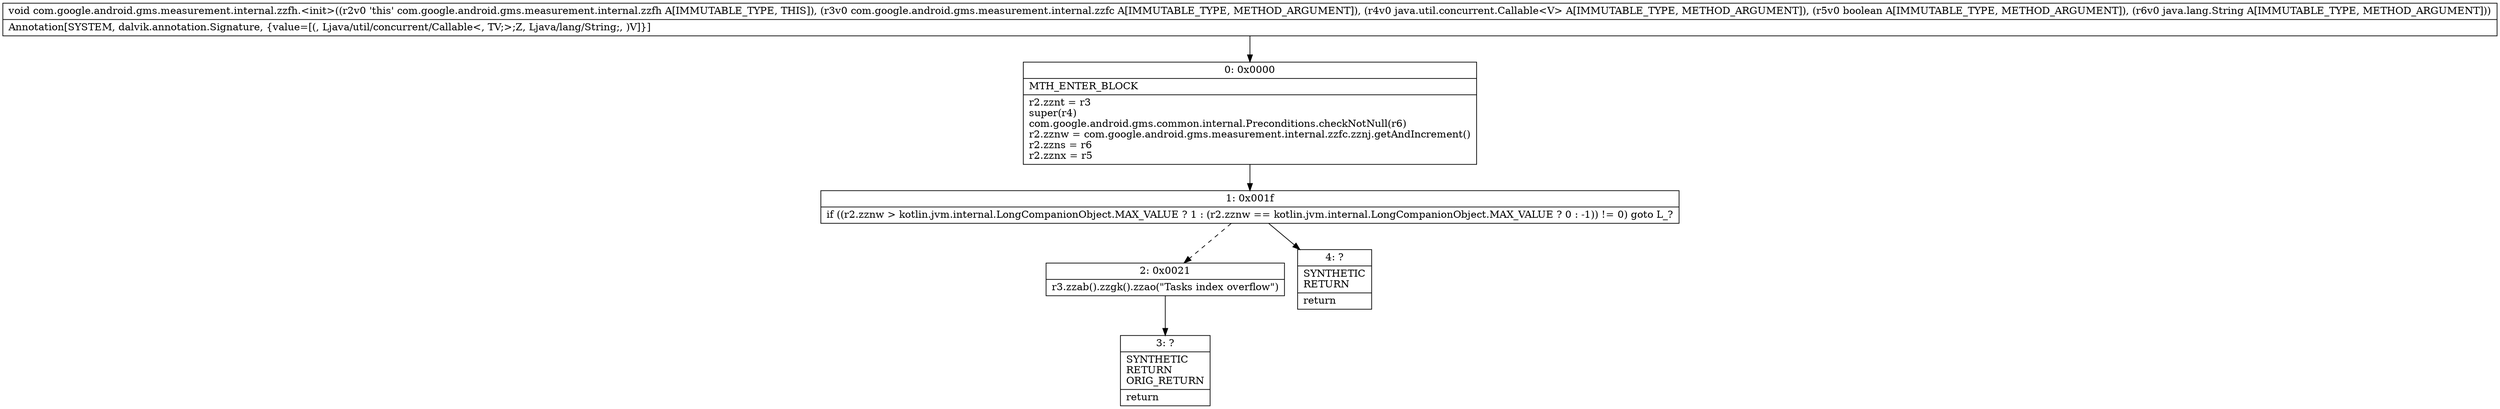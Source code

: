 digraph "CFG forcom.google.android.gms.measurement.internal.zzfh.\<init\>(Lcom\/google\/android\/gms\/measurement\/internal\/zzfc;Ljava\/util\/concurrent\/Callable;ZLjava\/lang\/String;)V" {
Node_0 [shape=record,label="{0\:\ 0x0000|MTH_ENTER_BLOCK\l|r2.zznt = r3\lsuper(r4)\lcom.google.android.gms.common.internal.Preconditions.checkNotNull(r6)\lr2.zznw = com.google.android.gms.measurement.internal.zzfc.zznj.getAndIncrement()\lr2.zzns = r6\lr2.zznx = r5\l}"];
Node_1 [shape=record,label="{1\:\ 0x001f|if ((r2.zznw \> kotlin.jvm.internal.LongCompanionObject.MAX_VALUE ? 1 : (r2.zznw == kotlin.jvm.internal.LongCompanionObject.MAX_VALUE ? 0 : \-1)) != 0) goto L_?\l}"];
Node_2 [shape=record,label="{2\:\ 0x0021|r3.zzab().zzgk().zzao(\"Tasks index overflow\")\l}"];
Node_3 [shape=record,label="{3\:\ ?|SYNTHETIC\lRETURN\lORIG_RETURN\l|return\l}"];
Node_4 [shape=record,label="{4\:\ ?|SYNTHETIC\lRETURN\l|return\l}"];
MethodNode[shape=record,label="{void com.google.android.gms.measurement.internal.zzfh.\<init\>((r2v0 'this' com.google.android.gms.measurement.internal.zzfh A[IMMUTABLE_TYPE, THIS]), (r3v0 com.google.android.gms.measurement.internal.zzfc A[IMMUTABLE_TYPE, METHOD_ARGUMENT]), (r4v0 java.util.concurrent.Callable\<V\> A[IMMUTABLE_TYPE, METHOD_ARGUMENT]), (r5v0 boolean A[IMMUTABLE_TYPE, METHOD_ARGUMENT]), (r6v0 java.lang.String A[IMMUTABLE_TYPE, METHOD_ARGUMENT]))  | Annotation[SYSTEM, dalvik.annotation.Signature, \{value=[(, Ljava\/util\/concurrent\/Callable\<, TV;\>;Z, Ljava\/lang\/String;, )V]\}]\l}"];
MethodNode -> Node_0;
Node_0 -> Node_1;
Node_1 -> Node_2[style=dashed];
Node_1 -> Node_4;
Node_2 -> Node_3;
}

